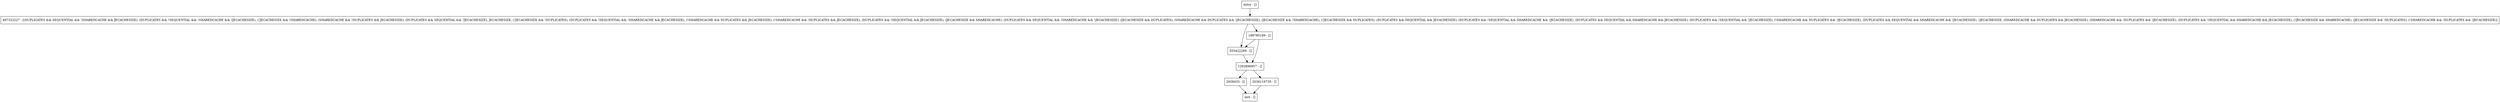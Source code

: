 digraph convertDbinSlot {
node [shape=record];
entry [label="entry - []"];
exit [label="exit - []"];
2928433 [label="2928433 - []"];
467322227 [label="467322227 - [(DUPLICATES && SEQUENTIAL && !SHAREDCACHE && JECACHESIZE), (DUPLICATES && !SEQUENTIAL && !SHAREDCACHE && !JECACHESIZE), (!JECACHESIZE && !SHAREDCACHE), (SHAREDCACHE && !DUPLICATES && JECACHESIZE), (DUPLICATES && SEQUENTIAL && !JECACHESIZE), JECACHESIZE, (!JECACHESIZE && !DUPLICATES), (DUPLICATES && !SEQUENTIAL && !SHAREDCACHE && JECACHESIZE), (!SHAREDCACHE && DUPLICATES && JECACHESIZE), (!SHAREDCACHE && !DUPLICATES && JECACHESIZE), (DUPLICATES && !SEQUENTIAL && JECACHESIZE), (JECACHESIZE && SHAREDCACHE), (DUPLICATES && SEQUENTIAL && !SHAREDCACHE && !JECACHESIZE), (JECACHESIZE && DUPLICATES), (SHAREDCACHE && DUPLICATES && !JECACHESIZE), (JECACHESIZE && !SHAREDCACHE), (!JECACHESIZE && DUPLICATES), (DUPLICATES && SEQUENTIAL && JECACHESIZE), (DUPLICATES && !SEQUENTIAL && SHAREDCACHE && !JECACHESIZE), (DUPLICATES && SEQUENTIAL && SHAREDCACHE && JECACHESIZE), (DUPLICATES && !SEQUENTIAL && !JECACHESIZE), (!SHAREDCACHE && DUPLICATES && !JECACHESIZE), (DUPLICATES && SEQUENTIAL && SHAREDCACHE && !JECACHESIZE), !JECACHESIZE, (SHAREDCACHE && DUPLICATES && JECACHESIZE), (SHAREDCACHE && !DUPLICATES && !JECACHESIZE), (DUPLICATES && !SEQUENTIAL && SHAREDCACHE && JECACHESIZE), (!JECACHESIZE && SHAREDCACHE), (JECACHESIZE && !DUPLICATES), (!SHAREDCACHE && !DUPLICATES && !JECACHESIZE)]"];
1292896957 [label="1292896957 - []"];
555422289 [label="555422289 - []"];
2036116735 [label="2036116735 - []"];
188780189 [label="188780189 - []"];
entry;
exit;
entry -> 467322227;
2928433 -> exit;
467322227 -> 555422289;
467322227 -> 188780189;
1292896957 -> 2928433;
1292896957 -> 2036116735;
555422289 -> 1292896957;
2036116735 -> exit;
188780189 -> 1292896957;
188780189 -> 555422289;
}
